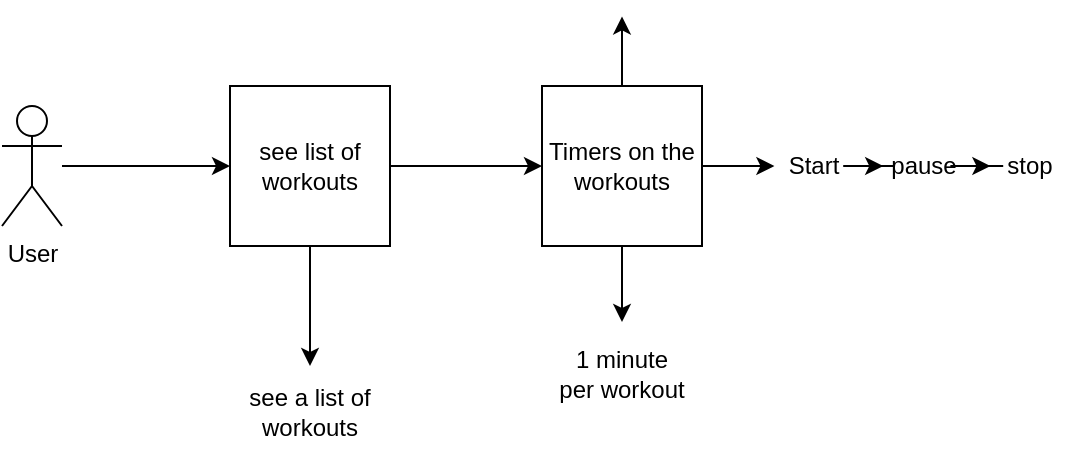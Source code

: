 <mxfile version="13.10.0" type="embed">
    <diagram id="O5p9Z1JLGgl7bS31f49K" name="Page-1">
        <mxGraphModel dx="756" dy="575" grid="0" gridSize="10" guides="1" tooltips="1" connect="1" arrows="1" fold="1" page="1" pageScale="1" pageWidth="850" pageHeight="1100" math="0" shadow="0">
            <root>
                <mxCell id="0"/>
                <mxCell id="1" parent="0"/>
                <mxCell id="3" style="edgeStyle=orthogonalEdgeStyle;rounded=0;orthogonalLoop=1;jettySize=auto;html=1;" parent="1" source="2" target="4" edge="1">
                    <mxGeometry relative="1" as="geometry">
                        <mxPoint x="197.6" y="116" as="targetPoint"/>
                    </mxGeometry>
                </mxCell>
                <mxCell id="2" value="User" style="shape=umlActor;verticalLabelPosition=bottom;verticalAlign=top;html=1;outlineConnect=0;" parent="1" vertex="1">
                    <mxGeometry x="69" y="86" width="30" height="60" as="geometry"/>
                </mxCell>
                <mxCell id="8" style="edgeStyle=orthogonalEdgeStyle;rounded=0;orthogonalLoop=1;jettySize=auto;html=1;" parent="1" source="4" target="9" edge="1">
                    <mxGeometry relative="1" as="geometry">
                        <mxPoint x="223.0" y="195.2" as="targetPoint"/>
                    </mxGeometry>
                </mxCell>
                <mxCell id="10" style="edgeStyle=orthogonalEdgeStyle;rounded=0;orthogonalLoop=1;jettySize=auto;html=1;" parent="1" source="4" target="11" edge="1">
                    <mxGeometry relative="1" as="geometry">
                        <mxPoint x="332.8" y="116" as="targetPoint"/>
                    </mxGeometry>
                </mxCell>
                <mxCell id="4" value="see list of workouts" style="whiteSpace=wrap;html=1;aspect=fixed;" parent="1" vertex="1">
                    <mxGeometry x="183.0" y="76" width="80" height="80" as="geometry"/>
                </mxCell>
                <mxCell id="9" value="see a list of workouts" style="text;html=1;strokeColor=none;fillColor=none;align=center;verticalAlign=middle;whiteSpace=wrap;rounded=0;" parent="1" vertex="1">
                    <mxGeometry x="183" y="216" width="80" height="45" as="geometry"/>
                </mxCell>
                <mxCell id="14" style="edgeStyle=orthogonalEdgeStyle;rounded=0;orthogonalLoop=1;jettySize=auto;html=1;" parent="1" source="11" target="15" edge="1">
                    <mxGeometry relative="1" as="geometry">
                        <mxPoint x="379.0" y="195.2" as="targetPoint"/>
                    </mxGeometry>
                </mxCell>
                <mxCell id="17" style="edgeStyle=orthogonalEdgeStyle;rounded=0;orthogonalLoop=1;jettySize=auto;html=1;" edge="1" parent="1" source="11" target="18">
                    <mxGeometry relative="1" as="geometry">
                        <mxPoint x="475.2" y="116" as="targetPoint"/>
                    </mxGeometry>
                </mxCell>
                <mxCell id="19" style="edgeStyle=orthogonalEdgeStyle;rounded=0;orthogonalLoop=1;jettySize=auto;html=1;" edge="1" parent="1" source="11">
                    <mxGeometry relative="1" as="geometry">
                        <mxPoint x="379" y="41.2" as="targetPoint"/>
                    </mxGeometry>
                </mxCell>
                <mxCell id="11" value="Timers on the workouts" style="whiteSpace=wrap;html=1;aspect=fixed;" parent="1" vertex="1">
                    <mxGeometry x="339.0" y="76" width="80" height="80" as="geometry"/>
                </mxCell>
                <mxCell id="15" value="1 minute per workout" style="text;html=1;strokeColor=none;fillColor=none;align=center;verticalAlign=middle;whiteSpace=wrap;rounded=0;" parent="1" vertex="1">
                    <mxGeometry x="346" y="194" width="66" height="51.8" as="geometry"/>
                </mxCell>
                <mxCell id="21" style="edgeStyle=orthogonalEdgeStyle;rounded=0;orthogonalLoop=1;jettySize=auto;html=1;" edge="1" parent="1" source="18" target="22">
                    <mxGeometry relative="1" as="geometry">
                        <mxPoint x="529.6" y="116" as="targetPoint"/>
                    </mxGeometry>
                </mxCell>
                <mxCell id="18" value="Start" style="text;html=1;strokeColor=none;fillColor=none;align=center;verticalAlign=middle;whiteSpace=wrap;rounded=0;" vertex="1" parent="1">
                    <mxGeometry x="455.2" y="106" width="40" height="20" as="geometry"/>
                </mxCell>
                <mxCell id="23" style="edgeStyle=orthogonalEdgeStyle;rounded=0;orthogonalLoop=1;jettySize=auto;html=1;" edge="1" parent="1" source="22" target="24">
                    <mxGeometry relative="1" as="geometry">
                        <mxPoint x="583.2" y="116" as="targetPoint"/>
                    </mxGeometry>
                </mxCell>
                <mxCell id="22" value="pause" style="text;html=1;strokeColor=none;fillColor=none;align=center;verticalAlign=middle;whiteSpace=wrap;rounded=0;" vertex="1" parent="1">
                    <mxGeometry x="509.6" y="106" width="40" height="20" as="geometry"/>
                </mxCell>
                <mxCell id="24" value="stop" style="text;html=1;strokeColor=none;fillColor=none;align=center;verticalAlign=middle;whiteSpace=wrap;rounded=0;" vertex="1" parent="1">
                    <mxGeometry x="563.2" y="106" width="40" height="20" as="geometry"/>
                </mxCell>
            </root>
        </mxGraphModel>
    </diagram>
</mxfile>